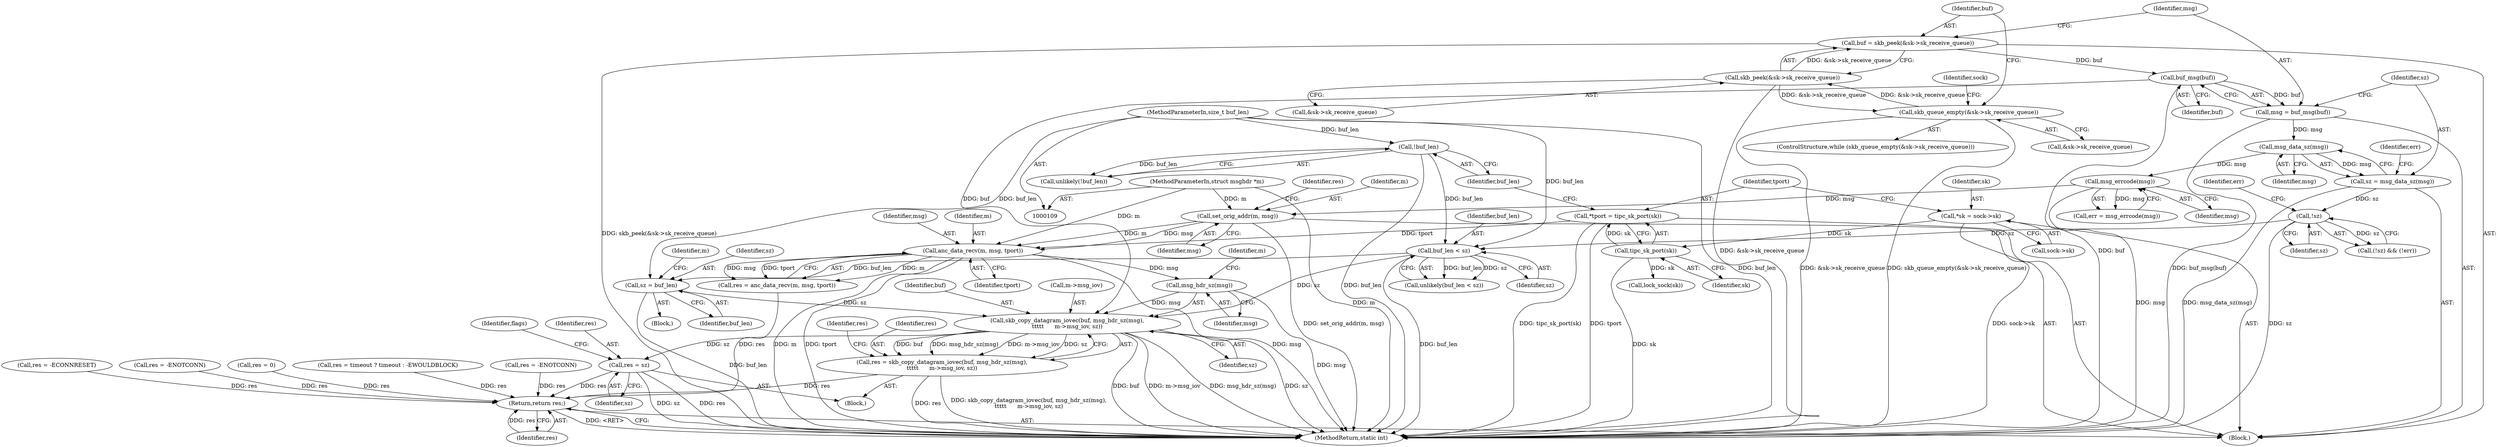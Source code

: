 digraph "0_linux_60085c3d009b0df252547adb336d1ccca5ce52ec@API" {
"1000274" [label="(Call,skb_copy_datagram_iovec(buf, msg_hdr_sz(msg),\n\t\t\t\t\t      m->msg_iov, sz))"];
"1000222" [label="(Call,buf_msg(buf))"];
"1000213" [label="(Call,buf = skb_peek(&sk->sk_receive_queue))"];
"1000215" [label="(Call,skb_peek(&sk->sk_receive_queue))"];
"1000169" [label="(Call,skb_queue_empty(&sk->sk_receive_queue))"];
"1000276" [label="(Call,msg_hdr_sz(msg))"];
"1000247" [label="(Call,anc_data_recv(m, msg, tport))"];
"1000242" [label="(Call,set_orig_addr(m, msg))"];
"1000112" [label="(MethodParameterIn,struct msghdr *m)"];
"1000230" [label="(Call,msg_errcode(msg))"];
"1000226" [label="(Call,msg_data_sz(msg))"];
"1000220" [label="(Call,msg = buf_msg(buf))"];
"1000123" [label="(Call,*tport = tipc_sk_port(sk))"];
"1000125" [label="(Call,tipc_sk_port(sk))"];
"1000117" [label="(Call,*sk = sock->sk)"];
"1000264" [label="(Call,sz = buf_len)"];
"1000260" [label="(Call,buf_len < sz)"];
"1000135" [label="(Call,!buf_len)"];
"1000113" [label="(MethodParameterIn,size_t buf_len)"];
"1000234" [label="(Call,!sz)"];
"1000224" [label="(Call,sz = msg_data_sz(msg))"];
"1000272" [label="(Call,res = skb_copy_datagram_iovec(buf, msg_hdr_sz(msg),\n\t\t\t\t\t      m->msg_iov, sz))"];
"1000344" [label="(Return,return res;)"];
"1000285" [label="(Call,res = sz)"];
"1000285" [label="(Call,res = sz)"];
"1000242" [label="(Call,set_orig_addr(m, msg))"];
"1000224" [label="(Call,sz = msg_data_sz(msg))"];
"1000230" [label="(Call,msg_errcode(msg))"];
"1000112" [label="(MethodParameterIn,struct msghdr *m)"];
"1000273" [label="(Identifier,res)"];
"1000279" [label="(Identifier,m)"];
"1000249" [label="(Identifier,msg)"];
"1000178" [label="(Identifier,sock)"];
"1000124" [label="(Identifier,tport)"];
"1000126" [label="(Identifier,sk)"];
"1000237" [label="(Identifier,err)"];
"1000345" [label="(Identifier,res)"];
"1000264" [label="(Call,sz = buf_len)"];
"1000118" [label="(Identifier,sk)"];
"1000281" [label="(Identifier,sz)"];
"1000228" [label="(Call,err = msg_errcode(msg))"];
"1000222" [label="(Call,buf_msg(buf))"];
"1000223" [label="(Identifier,buf)"];
"1000213" [label="(Call,buf = skb_peek(&sk->sk_receive_queue))"];
"1000244" [label="(Identifier,msg)"];
"1000225" [label="(Identifier,sz)"];
"1000261" [label="(Identifier,buf_len)"];
"1000233" [label="(Call,(!sz) && (!err))"];
"1000227" [label="(Identifier,msg)"];
"1000344" [label="(Return,return res;)"];
"1000265" [label="(Identifier,sz)"];
"1000274" [label="(Call,skb_copy_datagram_iovec(buf, msg_hdr_sz(msg),\n\t\t\t\t\t      m->msg_iov, sz))"];
"1000169" [label="(Call,skb_queue_empty(&sk->sk_receive_queue))"];
"1000283" [label="(Identifier,res)"];
"1000286" [label="(Identifier,res)"];
"1000216" [label="(Call,&sk->sk_receive_queue)"];
"1000277" [label="(Identifier,msg)"];
"1000125" [label="(Call,tipc_sk_port(sk))"];
"1000140" [label="(Call,lock_sock(sk))"];
"1000119" [label="(Call,sock->sk)"];
"1000134" [label="(Call,unlikely(!buf_len))"];
"1000214" [label="(Identifier,buf)"];
"1000346" [label="(MethodReturn,static int)"];
"1000308" [label="(Call,res = -ECONNRESET)"];
"1000287" [label="(Identifier,sz)"];
"1000248" [label="(Identifier,m)"];
"1000275" [label="(Identifier,buf)"];
"1000150" [label="(Call,res = -ENOTCONN)"];
"1000235" [label="(Identifier,sz)"];
"1000260" [label="(Call,buf_len < sz)"];
"1000135" [label="(Call,!buf_len)"];
"1000229" [label="(Identifier,err)"];
"1000221" [label="(Identifier,msg)"];
"1000226" [label="(Call,msg_data_sz(msg))"];
"1000117" [label="(Call,*sk = sock->sk)"];
"1000243" [label="(Identifier,m)"];
"1000123" [label="(Call,*tport = tipc_sk_port(sk))"];
"1000170" [label="(Call,&sk->sk_receive_queue)"];
"1000266" [label="(Identifier,buf_len)"];
"1000272" [label="(Call,res = skb_copy_datagram_iovec(buf, msg_hdr_sz(msg),\n\t\t\t\t\t      m->msg_iov, sz))"];
"1000278" [label="(Call,m->msg_iov)"];
"1000215" [label="(Call,skb_peek(&sk->sk_receive_queue))"];
"1000269" [label="(Identifier,m)"];
"1000220" [label="(Call,msg = buf_msg(buf))"];
"1000245" [label="(Call,res = anc_data_recv(m, msg, tport))"];
"1000247" [label="(Call,anc_data_recv(m, msg, tport))"];
"1000246" [label="(Identifier,res)"];
"1000262" [label="(Identifier,sz)"];
"1000304" [label="(Call,res = 0)"];
"1000234" [label="(Call,!sz)"];
"1000192" [label="(Call,res = timeout ? timeout : -EWOULDBLOCK)"];
"1000168" [label="(ControlStructure,while (skb_queue_empty(&sk->sk_receive_queue)))"];
"1000115" [label="(Block,)"];
"1000316" [label="(Identifier,flags)"];
"1000263" [label="(Block,)"];
"1000259" [label="(Call,unlikely(buf_len < sz))"];
"1000257" [label="(Block,)"];
"1000231" [label="(Identifier,msg)"];
"1000113" [label="(MethodParameterIn,size_t buf_len)"];
"1000250" [label="(Identifier,tport)"];
"1000136" [label="(Identifier,buf_len)"];
"1000182" [label="(Call,res = -ENOTCONN)"];
"1000276" [label="(Call,msg_hdr_sz(msg))"];
"1000274" -> "1000272"  [label="AST: "];
"1000274" -> "1000281"  [label="CFG: "];
"1000275" -> "1000274"  [label="AST: "];
"1000276" -> "1000274"  [label="AST: "];
"1000278" -> "1000274"  [label="AST: "];
"1000281" -> "1000274"  [label="AST: "];
"1000272" -> "1000274"  [label="CFG: "];
"1000274" -> "1000346"  [label="DDG: buf"];
"1000274" -> "1000346"  [label="DDG: m->msg_iov"];
"1000274" -> "1000346"  [label="DDG: msg_hdr_sz(msg)"];
"1000274" -> "1000346"  [label="DDG: sz"];
"1000274" -> "1000272"  [label="DDG: buf"];
"1000274" -> "1000272"  [label="DDG: msg_hdr_sz(msg)"];
"1000274" -> "1000272"  [label="DDG: m->msg_iov"];
"1000274" -> "1000272"  [label="DDG: sz"];
"1000222" -> "1000274"  [label="DDG: buf"];
"1000276" -> "1000274"  [label="DDG: msg"];
"1000264" -> "1000274"  [label="DDG: sz"];
"1000260" -> "1000274"  [label="DDG: sz"];
"1000274" -> "1000285"  [label="DDG: sz"];
"1000222" -> "1000220"  [label="AST: "];
"1000222" -> "1000223"  [label="CFG: "];
"1000223" -> "1000222"  [label="AST: "];
"1000220" -> "1000222"  [label="CFG: "];
"1000222" -> "1000346"  [label="DDG: buf"];
"1000222" -> "1000220"  [label="DDG: buf"];
"1000213" -> "1000222"  [label="DDG: buf"];
"1000213" -> "1000115"  [label="AST: "];
"1000213" -> "1000215"  [label="CFG: "];
"1000214" -> "1000213"  [label="AST: "];
"1000215" -> "1000213"  [label="AST: "];
"1000221" -> "1000213"  [label="CFG: "];
"1000213" -> "1000346"  [label="DDG: skb_peek(&sk->sk_receive_queue)"];
"1000215" -> "1000213"  [label="DDG: &sk->sk_receive_queue"];
"1000215" -> "1000216"  [label="CFG: "];
"1000216" -> "1000215"  [label="AST: "];
"1000215" -> "1000346"  [label="DDG: &sk->sk_receive_queue"];
"1000215" -> "1000169"  [label="DDG: &sk->sk_receive_queue"];
"1000169" -> "1000215"  [label="DDG: &sk->sk_receive_queue"];
"1000169" -> "1000168"  [label="AST: "];
"1000169" -> "1000170"  [label="CFG: "];
"1000170" -> "1000169"  [label="AST: "];
"1000178" -> "1000169"  [label="CFG: "];
"1000214" -> "1000169"  [label="CFG: "];
"1000169" -> "1000346"  [label="DDG: skb_queue_empty(&sk->sk_receive_queue)"];
"1000169" -> "1000346"  [label="DDG: &sk->sk_receive_queue"];
"1000276" -> "1000277"  [label="CFG: "];
"1000277" -> "1000276"  [label="AST: "];
"1000279" -> "1000276"  [label="CFG: "];
"1000276" -> "1000346"  [label="DDG: msg"];
"1000247" -> "1000276"  [label="DDG: msg"];
"1000247" -> "1000245"  [label="AST: "];
"1000247" -> "1000250"  [label="CFG: "];
"1000248" -> "1000247"  [label="AST: "];
"1000249" -> "1000247"  [label="AST: "];
"1000250" -> "1000247"  [label="AST: "];
"1000245" -> "1000247"  [label="CFG: "];
"1000247" -> "1000346"  [label="DDG: m"];
"1000247" -> "1000346"  [label="DDG: tport"];
"1000247" -> "1000346"  [label="DDG: msg"];
"1000247" -> "1000245"  [label="DDG: m"];
"1000247" -> "1000245"  [label="DDG: msg"];
"1000247" -> "1000245"  [label="DDG: tport"];
"1000242" -> "1000247"  [label="DDG: m"];
"1000242" -> "1000247"  [label="DDG: msg"];
"1000112" -> "1000247"  [label="DDG: m"];
"1000123" -> "1000247"  [label="DDG: tport"];
"1000242" -> "1000115"  [label="AST: "];
"1000242" -> "1000244"  [label="CFG: "];
"1000243" -> "1000242"  [label="AST: "];
"1000244" -> "1000242"  [label="AST: "];
"1000246" -> "1000242"  [label="CFG: "];
"1000242" -> "1000346"  [label="DDG: set_orig_addr(m, msg)"];
"1000112" -> "1000242"  [label="DDG: m"];
"1000230" -> "1000242"  [label="DDG: msg"];
"1000112" -> "1000109"  [label="AST: "];
"1000112" -> "1000346"  [label="DDG: m"];
"1000230" -> "1000228"  [label="AST: "];
"1000230" -> "1000231"  [label="CFG: "];
"1000231" -> "1000230"  [label="AST: "];
"1000228" -> "1000230"  [label="CFG: "];
"1000230" -> "1000346"  [label="DDG: msg"];
"1000230" -> "1000228"  [label="DDG: msg"];
"1000226" -> "1000230"  [label="DDG: msg"];
"1000226" -> "1000224"  [label="AST: "];
"1000226" -> "1000227"  [label="CFG: "];
"1000227" -> "1000226"  [label="AST: "];
"1000224" -> "1000226"  [label="CFG: "];
"1000226" -> "1000224"  [label="DDG: msg"];
"1000220" -> "1000226"  [label="DDG: msg"];
"1000220" -> "1000115"  [label="AST: "];
"1000221" -> "1000220"  [label="AST: "];
"1000225" -> "1000220"  [label="CFG: "];
"1000220" -> "1000346"  [label="DDG: buf_msg(buf)"];
"1000123" -> "1000115"  [label="AST: "];
"1000123" -> "1000125"  [label="CFG: "];
"1000124" -> "1000123"  [label="AST: "];
"1000125" -> "1000123"  [label="AST: "];
"1000136" -> "1000123"  [label="CFG: "];
"1000123" -> "1000346"  [label="DDG: tipc_sk_port(sk)"];
"1000123" -> "1000346"  [label="DDG: tport"];
"1000125" -> "1000123"  [label="DDG: sk"];
"1000125" -> "1000126"  [label="CFG: "];
"1000126" -> "1000125"  [label="AST: "];
"1000125" -> "1000346"  [label="DDG: sk"];
"1000117" -> "1000125"  [label="DDG: sk"];
"1000125" -> "1000140"  [label="DDG: sk"];
"1000117" -> "1000115"  [label="AST: "];
"1000117" -> "1000119"  [label="CFG: "];
"1000118" -> "1000117"  [label="AST: "];
"1000119" -> "1000117"  [label="AST: "];
"1000124" -> "1000117"  [label="CFG: "];
"1000117" -> "1000346"  [label="DDG: sock->sk"];
"1000264" -> "1000263"  [label="AST: "];
"1000264" -> "1000266"  [label="CFG: "];
"1000265" -> "1000264"  [label="AST: "];
"1000266" -> "1000264"  [label="AST: "];
"1000269" -> "1000264"  [label="CFG: "];
"1000264" -> "1000346"  [label="DDG: buf_len"];
"1000260" -> "1000264"  [label="DDG: buf_len"];
"1000113" -> "1000264"  [label="DDG: buf_len"];
"1000260" -> "1000259"  [label="AST: "];
"1000260" -> "1000262"  [label="CFG: "];
"1000261" -> "1000260"  [label="AST: "];
"1000262" -> "1000260"  [label="AST: "];
"1000259" -> "1000260"  [label="CFG: "];
"1000260" -> "1000346"  [label="DDG: buf_len"];
"1000260" -> "1000259"  [label="DDG: buf_len"];
"1000260" -> "1000259"  [label="DDG: sz"];
"1000135" -> "1000260"  [label="DDG: buf_len"];
"1000113" -> "1000260"  [label="DDG: buf_len"];
"1000234" -> "1000260"  [label="DDG: sz"];
"1000135" -> "1000134"  [label="AST: "];
"1000135" -> "1000136"  [label="CFG: "];
"1000136" -> "1000135"  [label="AST: "];
"1000134" -> "1000135"  [label="CFG: "];
"1000135" -> "1000346"  [label="DDG: buf_len"];
"1000135" -> "1000134"  [label="DDG: buf_len"];
"1000113" -> "1000135"  [label="DDG: buf_len"];
"1000113" -> "1000109"  [label="AST: "];
"1000113" -> "1000346"  [label="DDG: buf_len"];
"1000234" -> "1000233"  [label="AST: "];
"1000234" -> "1000235"  [label="CFG: "];
"1000235" -> "1000234"  [label="AST: "];
"1000237" -> "1000234"  [label="CFG: "];
"1000233" -> "1000234"  [label="CFG: "];
"1000234" -> "1000346"  [label="DDG: sz"];
"1000234" -> "1000233"  [label="DDG: sz"];
"1000224" -> "1000234"  [label="DDG: sz"];
"1000224" -> "1000115"  [label="AST: "];
"1000225" -> "1000224"  [label="AST: "];
"1000229" -> "1000224"  [label="CFG: "];
"1000224" -> "1000346"  [label="DDG: msg_data_sz(msg)"];
"1000272" -> "1000257"  [label="AST: "];
"1000273" -> "1000272"  [label="AST: "];
"1000283" -> "1000272"  [label="CFG: "];
"1000272" -> "1000346"  [label="DDG: skb_copy_datagram_iovec(buf, msg_hdr_sz(msg),\n\t\t\t\t\t      m->msg_iov, sz)"];
"1000272" -> "1000346"  [label="DDG: res"];
"1000272" -> "1000344"  [label="DDG: res"];
"1000344" -> "1000115"  [label="AST: "];
"1000344" -> "1000345"  [label="CFG: "];
"1000345" -> "1000344"  [label="AST: "];
"1000346" -> "1000344"  [label="CFG: "];
"1000344" -> "1000346"  [label="DDG: <RET>"];
"1000345" -> "1000344"  [label="DDG: res"];
"1000150" -> "1000344"  [label="DDG: res"];
"1000304" -> "1000344"  [label="DDG: res"];
"1000192" -> "1000344"  [label="DDG: res"];
"1000245" -> "1000344"  [label="DDG: res"];
"1000182" -> "1000344"  [label="DDG: res"];
"1000285" -> "1000344"  [label="DDG: res"];
"1000308" -> "1000344"  [label="DDG: res"];
"1000285" -> "1000257"  [label="AST: "];
"1000285" -> "1000287"  [label="CFG: "];
"1000286" -> "1000285"  [label="AST: "];
"1000287" -> "1000285"  [label="AST: "];
"1000316" -> "1000285"  [label="CFG: "];
"1000285" -> "1000346"  [label="DDG: res"];
"1000285" -> "1000346"  [label="DDG: sz"];
}
